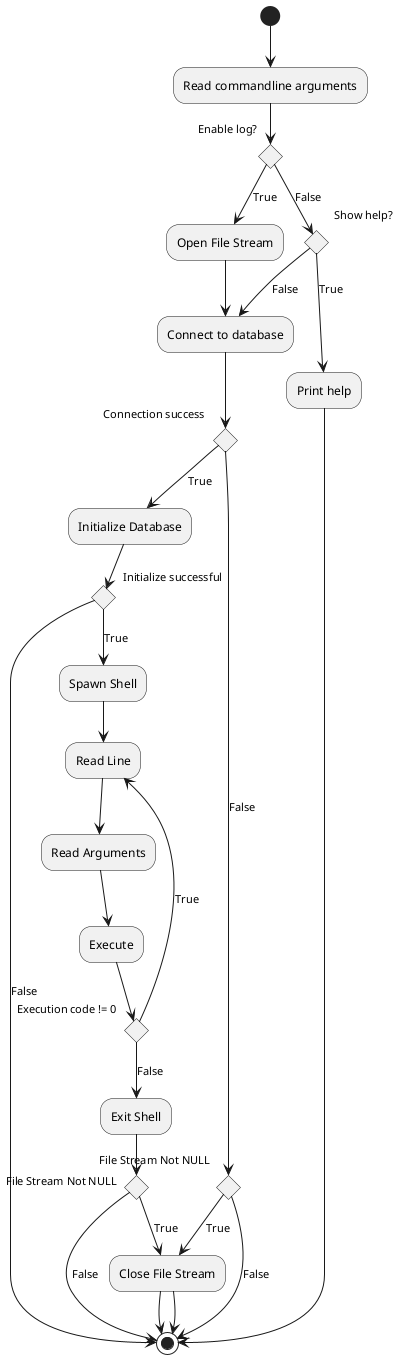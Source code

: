 @startuml myBudget

(*) --> "Read commandline arguments"

if "Enable log?" then
    -->[True] "Open File Stream"
    --> "Connect to database"
else
    [False] if "Show help?" then
        -->[True] "Print help"
        --> (*)
    else
        -->[False] "Connect to database"
    endif
endif

if "Connection success" then
    -->[True] "Initialize Database"
    if "Initialize successful" then
        -->[True] "Spawn Shell"
        --> "Read Line"
    else
        -->[False] (*)
    endif
else
    [False] if "File Stream Not NULL" then
        -->[True] "Close File Stream"
        --> (*)
    else
        -->[False] (*)
    endif
endif

"Read Line" --> "Read Arguments"
--> "Execute"

if "Execution code != 0" then
    -->[True] "Read Line"
else
    -->[False] "Exit Shell"
    if "File Stream Not NULL" then
        -->[True] "Close File Stream"
        --> (*)
    else
        -->[False] (*)
    endif
endif

@enduml